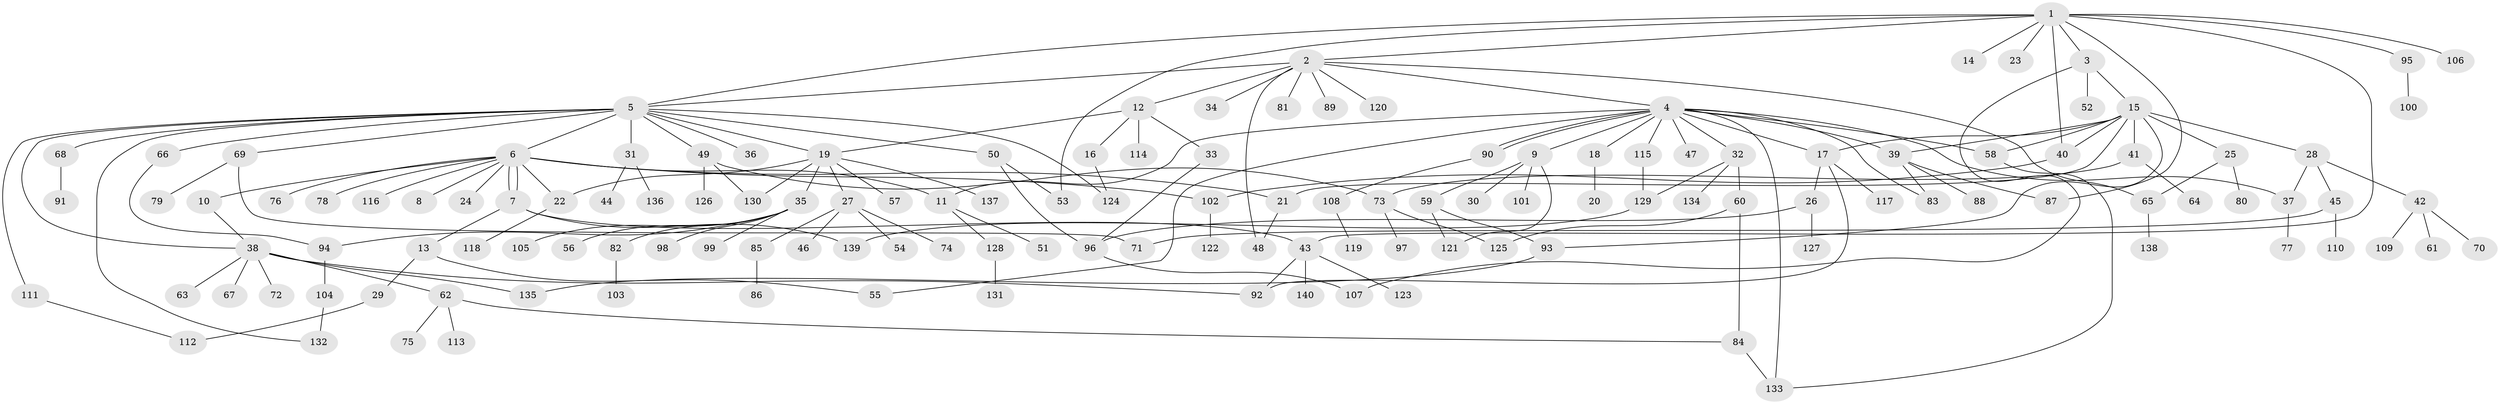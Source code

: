 // coarse degree distribution, {7: 0.03508771929824561, 6: 0.03508771929824561, 4: 0.14035087719298245, 13: 0.017543859649122806, 14: 0.017543859649122806, 5: 0.03508771929824561, 2: 0.3333333333333333, 3: 0.19298245614035087, 12: 0.017543859649122806, 1: 0.17543859649122806}
// Generated by graph-tools (version 1.1) at 2025/50/03/04/25 22:50:37]
// undirected, 140 vertices, 181 edges
graph export_dot {
  node [color=gray90,style=filled];
  1;
  2;
  3;
  4;
  5;
  6;
  7;
  8;
  9;
  10;
  11;
  12;
  13;
  14;
  15;
  16;
  17;
  18;
  19;
  20;
  21;
  22;
  23;
  24;
  25;
  26;
  27;
  28;
  29;
  30;
  31;
  32;
  33;
  34;
  35;
  36;
  37;
  38;
  39;
  40;
  41;
  42;
  43;
  44;
  45;
  46;
  47;
  48;
  49;
  50;
  51;
  52;
  53;
  54;
  55;
  56;
  57;
  58;
  59;
  60;
  61;
  62;
  63;
  64;
  65;
  66;
  67;
  68;
  69;
  70;
  71;
  72;
  73;
  74;
  75;
  76;
  77;
  78;
  79;
  80;
  81;
  82;
  83;
  84;
  85;
  86;
  87;
  88;
  89;
  90;
  91;
  92;
  93;
  94;
  95;
  96;
  97;
  98;
  99;
  100;
  101;
  102;
  103;
  104;
  105;
  106;
  107;
  108;
  109;
  110;
  111;
  112;
  113;
  114;
  115;
  116;
  117;
  118;
  119;
  120;
  121;
  122;
  123;
  124;
  125;
  126;
  127;
  128;
  129;
  130;
  131;
  132;
  133;
  134;
  135;
  136;
  137;
  138;
  139;
  140;
  1 -- 2;
  1 -- 3;
  1 -- 5;
  1 -- 14;
  1 -- 23;
  1 -- 40;
  1 -- 43;
  1 -- 53;
  1 -- 87;
  1 -- 95;
  1 -- 106;
  2 -- 4;
  2 -- 5;
  2 -- 12;
  2 -- 34;
  2 -- 48;
  2 -- 65;
  2 -- 81;
  2 -- 89;
  2 -- 120;
  3 -- 15;
  3 -- 52;
  3 -- 107;
  4 -- 9;
  4 -- 11;
  4 -- 17;
  4 -- 18;
  4 -- 32;
  4 -- 37;
  4 -- 39;
  4 -- 47;
  4 -- 55;
  4 -- 58;
  4 -- 83;
  4 -- 90;
  4 -- 90;
  4 -- 115;
  4 -- 133;
  5 -- 6;
  5 -- 19;
  5 -- 31;
  5 -- 36;
  5 -- 38;
  5 -- 49;
  5 -- 50;
  5 -- 66;
  5 -- 68;
  5 -- 69;
  5 -- 111;
  5 -- 124;
  5 -- 132;
  6 -- 7;
  6 -- 7;
  6 -- 8;
  6 -- 10;
  6 -- 11;
  6 -- 21;
  6 -- 22;
  6 -- 24;
  6 -- 76;
  6 -- 78;
  6 -- 102;
  6 -- 116;
  7 -- 13;
  7 -- 43;
  7 -- 139;
  9 -- 30;
  9 -- 59;
  9 -- 101;
  9 -- 121;
  10 -- 38;
  11 -- 51;
  11 -- 128;
  12 -- 16;
  12 -- 19;
  12 -- 33;
  12 -- 114;
  13 -- 29;
  13 -- 55;
  15 -- 17;
  15 -- 21;
  15 -- 25;
  15 -- 28;
  15 -- 39;
  15 -- 40;
  15 -- 41;
  15 -- 58;
  15 -- 93;
  16 -- 124;
  17 -- 26;
  17 -- 92;
  17 -- 117;
  18 -- 20;
  19 -- 22;
  19 -- 27;
  19 -- 35;
  19 -- 57;
  19 -- 130;
  19 -- 137;
  21 -- 48;
  22 -- 118;
  25 -- 65;
  25 -- 80;
  26 -- 96;
  26 -- 127;
  27 -- 46;
  27 -- 54;
  27 -- 74;
  27 -- 85;
  28 -- 37;
  28 -- 42;
  28 -- 45;
  29 -- 112;
  31 -- 44;
  31 -- 136;
  32 -- 60;
  32 -- 129;
  32 -- 134;
  33 -- 96;
  35 -- 56;
  35 -- 82;
  35 -- 94;
  35 -- 98;
  35 -- 99;
  35 -- 105;
  37 -- 77;
  38 -- 62;
  38 -- 63;
  38 -- 67;
  38 -- 72;
  38 -- 92;
  38 -- 135;
  39 -- 83;
  39 -- 87;
  39 -- 88;
  40 -- 102;
  41 -- 64;
  41 -- 73;
  42 -- 61;
  42 -- 70;
  42 -- 109;
  43 -- 92;
  43 -- 123;
  43 -- 140;
  45 -- 71;
  45 -- 110;
  49 -- 73;
  49 -- 126;
  49 -- 130;
  50 -- 53;
  50 -- 96;
  58 -- 133;
  59 -- 93;
  59 -- 121;
  60 -- 84;
  60 -- 125;
  62 -- 75;
  62 -- 84;
  62 -- 113;
  65 -- 138;
  66 -- 94;
  68 -- 91;
  69 -- 71;
  69 -- 79;
  73 -- 97;
  73 -- 125;
  82 -- 103;
  84 -- 133;
  85 -- 86;
  90 -- 108;
  93 -- 135;
  94 -- 104;
  95 -- 100;
  96 -- 107;
  102 -- 122;
  104 -- 132;
  108 -- 119;
  111 -- 112;
  115 -- 129;
  128 -- 131;
  129 -- 139;
}
